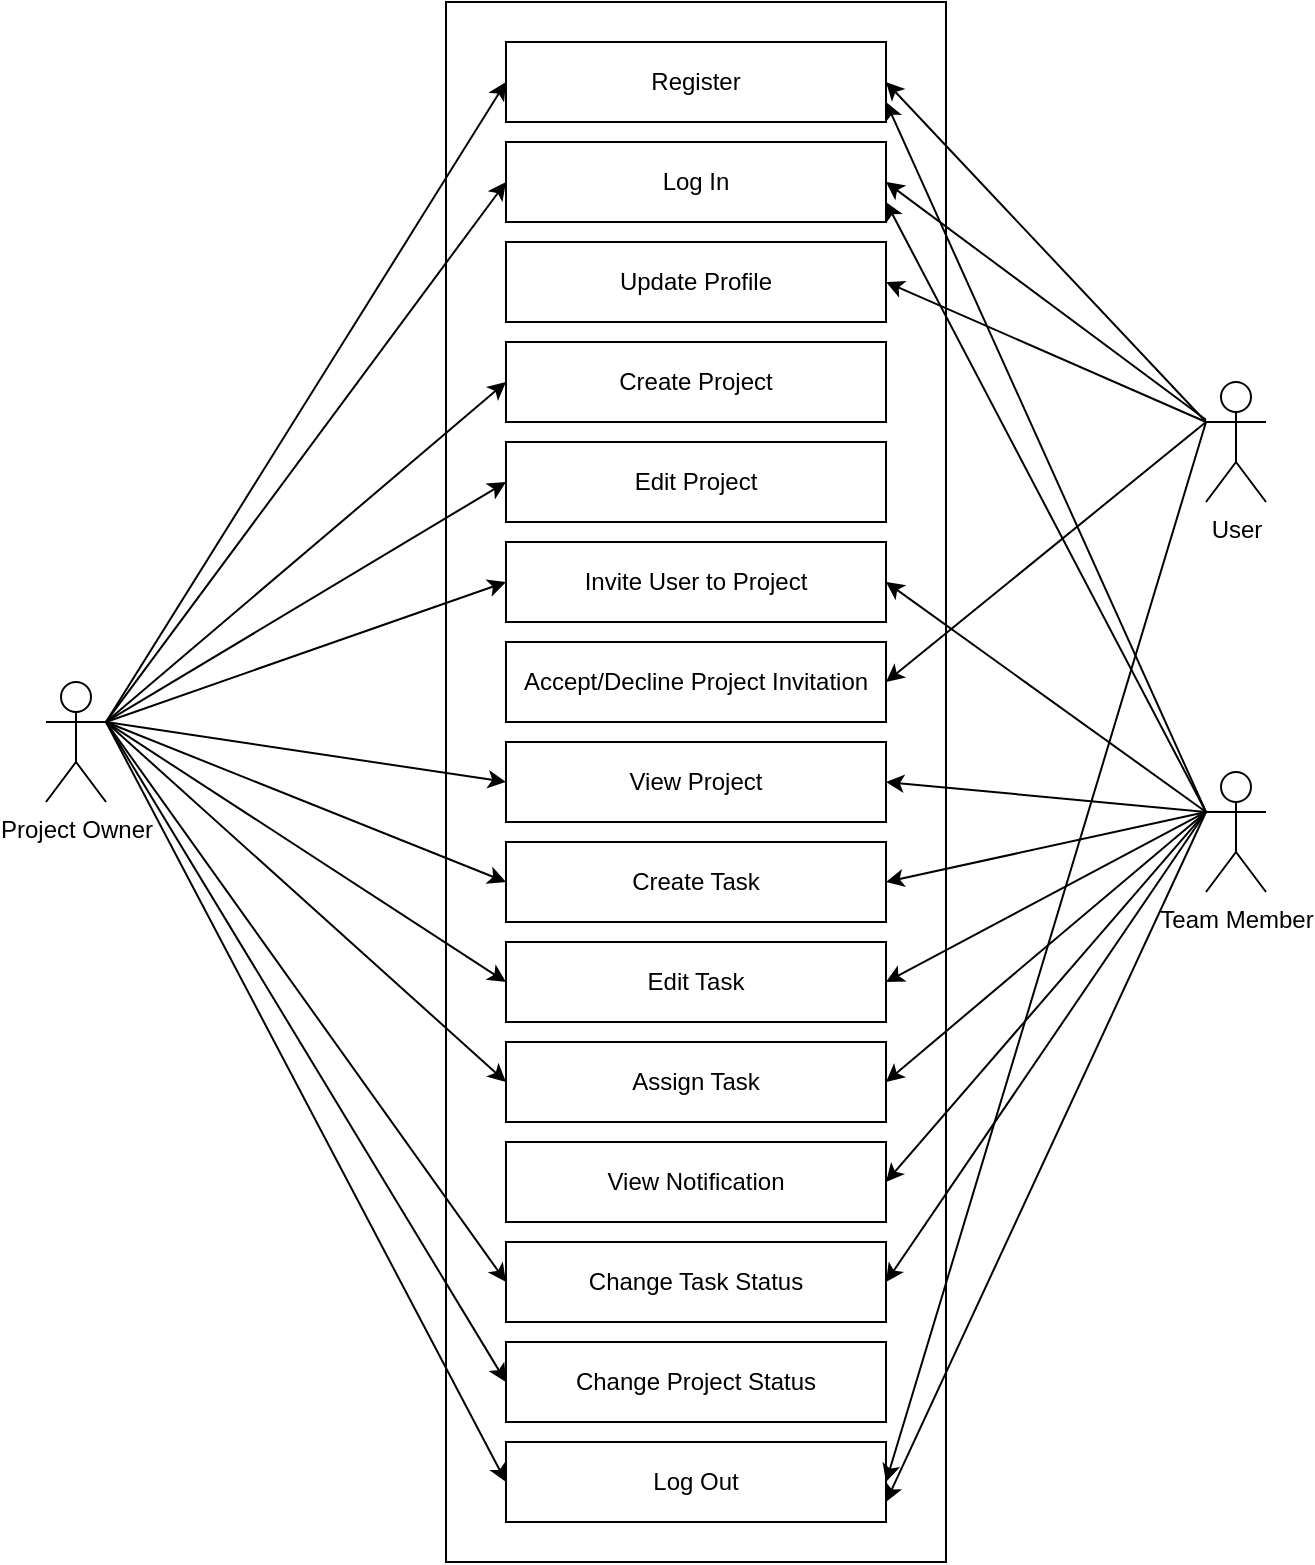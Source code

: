 <mxfile version="21.7.5" type="device">
  <diagram name="Page-1" id="B9dQ17tNpY4ecpJMcBIy">
    <mxGraphModel dx="1694" dy="798" grid="1" gridSize="10" guides="1" tooltips="1" connect="1" arrows="1" fold="1" page="1" pageScale="1" pageWidth="850" pageHeight="1100" math="0" shadow="0">
      <root>
        <mxCell id="0" />
        <mxCell id="1" parent="0" />
        <mxCell id="OtoIl-k9x1S5iqUxTkTx-52" value="" style="rounded=0;whiteSpace=wrap;html=1;" vertex="1" parent="1">
          <mxGeometry x="330" y="60" width="250" height="780" as="geometry" />
        </mxCell>
        <mxCell id="OtoIl-k9x1S5iqUxTkTx-1" value="Register" style="rounded=0;whiteSpace=wrap;html=1;" vertex="1" parent="1">
          <mxGeometry x="360" y="80" width="190" height="40" as="geometry" />
        </mxCell>
        <mxCell id="OtoIl-k9x1S5iqUxTkTx-23" value="Assign Task" style="rounded=0;whiteSpace=wrap;html=1;" vertex="1" parent="1">
          <mxGeometry x="360" y="580" width="190" height="40" as="geometry" />
        </mxCell>
        <mxCell id="OtoIl-k9x1S5iqUxTkTx-24" value="Edit Task" style="rounded=0;whiteSpace=wrap;html=1;" vertex="1" parent="1">
          <mxGeometry x="360" y="530" width="190" height="40" as="geometry" />
        </mxCell>
        <mxCell id="OtoIl-k9x1S5iqUxTkTx-25" value="Create Task" style="rounded=0;whiteSpace=wrap;html=1;" vertex="1" parent="1">
          <mxGeometry x="360" y="480" width="190" height="40" as="geometry" />
        </mxCell>
        <mxCell id="OtoIl-k9x1S5iqUxTkTx-26" value="View Project" style="rounded=0;whiteSpace=wrap;html=1;" vertex="1" parent="1">
          <mxGeometry x="360" y="430" width="190" height="40" as="geometry" />
        </mxCell>
        <mxCell id="OtoIl-k9x1S5iqUxTkTx-27" value="Accept/Decline Project Invitation" style="rounded=0;whiteSpace=wrap;html=1;" vertex="1" parent="1">
          <mxGeometry x="360" y="380" width="190" height="40" as="geometry" />
        </mxCell>
        <mxCell id="OtoIl-k9x1S5iqUxTkTx-28" value="Invite User to Project" style="rounded=0;whiteSpace=wrap;html=1;" vertex="1" parent="1">
          <mxGeometry x="360" y="330" width="190" height="40" as="geometry" />
        </mxCell>
        <mxCell id="OtoIl-k9x1S5iqUxTkTx-29" value="Edit Project" style="rounded=0;whiteSpace=wrap;html=1;" vertex="1" parent="1">
          <mxGeometry x="360" y="280" width="190" height="40" as="geometry" />
        </mxCell>
        <mxCell id="OtoIl-k9x1S5iqUxTkTx-30" value="Create Project" style="rounded=0;whiteSpace=wrap;html=1;" vertex="1" parent="1">
          <mxGeometry x="360" y="230" width="190" height="40" as="geometry" />
        </mxCell>
        <mxCell id="OtoIl-k9x1S5iqUxTkTx-31" value="Log In" style="rounded=0;whiteSpace=wrap;html=1;" vertex="1" parent="1">
          <mxGeometry x="360" y="130" width="190" height="40" as="geometry" />
        </mxCell>
        <mxCell id="OtoIl-k9x1S5iqUxTkTx-32" value="Update Profile" style="rounded=0;whiteSpace=wrap;html=1;" vertex="1" parent="1">
          <mxGeometry x="360" y="180" width="190" height="40" as="geometry" />
        </mxCell>
        <mxCell id="OtoIl-k9x1S5iqUxTkTx-38" value="View Notification" style="rounded=0;whiteSpace=wrap;html=1;" vertex="1" parent="1">
          <mxGeometry x="360" y="630" width="190" height="40" as="geometry" />
        </mxCell>
        <mxCell id="OtoIl-k9x1S5iqUxTkTx-40" value="Change Task Status" style="rounded=0;whiteSpace=wrap;html=1;" vertex="1" parent="1">
          <mxGeometry x="360" y="680" width="190" height="40" as="geometry" />
        </mxCell>
        <mxCell id="OtoIl-k9x1S5iqUxTkTx-43" value="Change Project Status" style="rounded=0;whiteSpace=wrap;html=1;" vertex="1" parent="1">
          <mxGeometry x="360" y="730" width="190" height="40" as="geometry" />
        </mxCell>
        <mxCell id="OtoIl-k9x1S5iqUxTkTx-47" value="Log Out" style="rounded=0;whiteSpace=wrap;html=1;" vertex="1" parent="1">
          <mxGeometry x="360" y="780" width="190" height="40" as="geometry" />
        </mxCell>
        <mxCell id="OtoIl-k9x1S5iqUxTkTx-51" value="Project Owner" style="shape=umlActor;verticalLabelPosition=bottom;verticalAlign=top;html=1;outlineConnect=0;" vertex="1" parent="1">
          <mxGeometry x="130" y="400" width="30" height="60" as="geometry" />
        </mxCell>
        <mxCell id="OtoIl-k9x1S5iqUxTkTx-53" value="Team Member" style="shape=umlActor;verticalLabelPosition=bottom;verticalAlign=top;html=1;outlineConnect=0;" vertex="1" parent="1">
          <mxGeometry x="710" y="445" width="30" height="60" as="geometry" />
        </mxCell>
        <mxCell id="OtoIl-k9x1S5iqUxTkTx-54" value="User" style="shape=umlActor;verticalLabelPosition=bottom;verticalAlign=top;html=1;outlineConnect=0;" vertex="1" parent="1">
          <mxGeometry x="710" y="250" width="30" height="60" as="geometry" />
        </mxCell>
        <mxCell id="OtoIl-k9x1S5iqUxTkTx-59" value="" style="endArrow=classic;html=1;rounded=0;entryX=1;entryY=0.5;entryDx=0;entryDy=0;exitX=0;exitY=0.333;exitDx=0;exitDy=0;exitPerimeter=0;" edge="1" parent="1" source="OtoIl-k9x1S5iqUxTkTx-54" target="OtoIl-k9x1S5iqUxTkTx-1">
          <mxGeometry width="50" height="50" relative="1" as="geometry">
            <mxPoint x="630" y="180" as="sourcePoint" />
            <mxPoint x="680" y="130" as="targetPoint" />
          </mxGeometry>
        </mxCell>
        <mxCell id="OtoIl-k9x1S5iqUxTkTx-62" value="" style="endArrow=classic;html=1;rounded=0;entryX=1;entryY=0.5;entryDx=0;entryDy=0;" edge="1" parent="1" source="OtoIl-k9x1S5iqUxTkTx-54" target="OtoIl-k9x1S5iqUxTkTx-31">
          <mxGeometry width="50" height="50" relative="1" as="geometry">
            <mxPoint x="740" y="160" as="sourcePoint" />
            <mxPoint x="592" y="113" as="targetPoint" />
          </mxGeometry>
        </mxCell>
        <mxCell id="OtoIl-k9x1S5iqUxTkTx-82" value="" style="endArrow=classic;html=1;rounded=0;entryX=1;entryY=0.5;entryDx=0;entryDy=0;exitX=0;exitY=0.333;exitDx=0;exitDy=0;exitPerimeter=0;" edge="1" parent="1" source="OtoIl-k9x1S5iqUxTkTx-54" target="OtoIl-k9x1S5iqUxTkTx-32">
          <mxGeometry width="50" height="50" relative="1" as="geometry">
            <mxPoint x="750" y="271" as="sourcePoint" />
            <mxPoint x="560" y="160" as="targetPoint" />
          </mxGeometry>
        </mxCell>
        <mxCell id="OtoIl-k9x1S5iqUxTkTx-91" value="" style="endArrow=classic;html=1;rounded=0;entryX=1;entryY=0.5;entryDx=0;entryDy=0;exitX=0;exitY=0.333;exitDx=0;exitDy=0;exitPerimeter=0;" edge="1" parent="1" source="OtoIl-k9x1S5iqUxTkTx-54" target="OtoIl-k9x1S5iqUxTkTx-27">
          <mxGeometry width="50" height="50" relative="1" as="geometry">
            <mxPoint x="710" y="280" as="sourcePoint" />
            <mxPoint x="560" y="210" as="targetPoint" />
          </mxGeometry>
        </mxCell>
        <mxCell id="OtoIl-k9x1S5iqUxTkTx-64" value="" style="endArrow=classic;html=1;rounded=0;entryX=1;entryY=0.5;entryDx=0;entryDy=0;exitX=0;exitY=0.333;exitDx=0;exitDy=0;exitPerimeter=0;" edge="1" parent="1" source="OtoIl-k9x1S5iqUxTkTx-54" target="OtoIl-k9x1S5iqUxTkTx-47">
          <mxGeometry width="50" height="50" relative="1" as="geometry">
            <mxPoint x="750" y="170" as="sourcePoint" />
            <mxPoint x="610" y="851.103" as="targetPoint" />
          </mxGeometry>
        </mxCell>
        <mxCell id="OtoIl-k9x1S5iqUxTkTx-65" value="" style="endArrow=classic;html=1;rounded=0;exitX=1;exitY=0.333;exitDx=0;exitDy=0;exitPerimeter=0;entryX=0;entryY=0.5;entryDx=0;entryDy=0;" edge="1" parent="1" source="OtoIl-k9x1S5iqUxTkTx-51" target="OtoIl-k9x1S5iqUxTkTx-1">
          <mxGeometry width="50" height="50" relative="1" as="geometry">
            <mxPoint x="170" y="370" as="sourcePoint" />
            <mxPoint x="200" y="170" as="targetPoint" />
          </mxGeometry>
        </mxCell>
        <mxCell id="OtoIl-k9x1S5iqUxTkTx-67" value="" style="endArrow=classic;html=1;rounded=0;exitX=1;exitY=0.333;exitDx=0;exitDy=0;exitPerimeter=0;entryX=0;entryY=0.5;entryDx=0;entryDy=0;" edge="1" parent="1" source="OtoIl-k9x1S5iqUxTkTx-51" target="OtoIl-k9x1S5iqUxTkTx-31">
          <mxGeometry width="50" height="50" relative="1" as="geometry">
            <mxPoint x="140" y="390" as="sourcePoint" />
            <mxPoint x="370" y="110" as="targetPoint" />
          </mxGeometry>
        </mxCell>
        <mxCell id="OtoIl-k9x1S5iqUxTkTx-69" value="" style="endArrow=classic;html=1;rounded=0;exitX=1;exitY=0.333;exitDx=0;exitDy=0;exitPerimeter=0;entryX=0;entryY=0.5;entryDx=0;entryDy=0;" edge="1" parent="1" source="OtoIl-k9x1S5iqUxTkTx-51" target="OtoIl-k9x1S5iqUxTkTx-30">
          <mxGeometry width="50" height="50" relative="1" as="geometry">
            <mxPoint x="160" y="410" as="sourcePoint" />
            <mxPoint x="370" y="210" as="targetPoint" />
          </mxGeometry>
        </mxCell>
        <mxCell id="OtoIl-k9x1S5iqUxTkTx-70" value="" style="endArrow=classic;html=1;rounded=0;exitX=1;exitY=0.333;exitDx=0;exitDy=0;exitPerimeter=0;entryX=0;entryY=0.5;entryDx=0;entryDy=0;" edge="1" parent="1" source="OtoIl-k9x1S5iqUxTkTx-51" target="OtoIl-k9x1S5iqUxTkTx-29">
          <mxGeometry width="50" height="50" relative="1" as="geometry">
            <mxPoint x="170" y="420" as="sourcePoint" />
            <mxPoint x="370" y="260" as="targetPoint" />
          </mxGeometry>
        </mxCell>
        <mxCell id="OtoIl-k9x1S5iqUxTkTx-71" value="" style="endArrow=classic;html=1;rounded=0;exitX=1;exitY=0.333;exitDx=0;exitDy=0;exitPerimeter=0;entryX=0;entryY=0.5;entryDx=0;entryDy=0;" edge="1" parent="1" source="OtoIl-k9x1S5iqUxTkTx-51" target="OtoIl-k9x1S5iqUxTkTx-28">
          <mxGeometry width="50" height="50" relative="1" as="geometry">
            <mxPoint x="180" y="430" as="sourcePoint" />
            <mxPoint x="370" y="310" as="targetPoint" />
          </mxGeometry>
        </mxCell>
        <mxCell id="OtoIl-k9x1S5iqUxTkTx-72" value="" style="endArrow=classic;html=1;rounded=0;entryX=0;entryY=0.5;entryDx=0;entryDy=0;exitX=1;exitY=0.333;exitDx=0;exitDy=0;exitPerimeter=0;" edge="1" parent="1" source="OtoIl-k9x1S5iqUxTkTx-51" target="OtoIl-k9x1S5iqUxTkTx-26">
          <mxGeometry width="50" height="50" relative="1" as="geometry">
            <mxPoint x="130" y="380" as="sourcePoint" />
            <mxPoint x="370" y="360" as="targetPoint" />
          </mxGeometry>
        </mxCell>
        <mxCell id="OtoIl-k9x1S5iqUxTkTx-73" value="" style="endArrow=classic;html=1;rounded=0;exitX=1;exitY=0.333;exitDx=0;exitDy=0;exitPerimeter=0;entryX=0;entryY=0.5;entryDx=0;entryDy=0;" edge="1" parent="1" source="OtoIl-k9x1S5iqUxTkTx-51" target="OtoIl-k9x1S5iqUxTkTx-25">
          <mxGeometry width="50" height="50" relative="1" as="geometry">
            <mxPoint x="200" y="450" as="sourcePoint" />
            <mxPoint x="370" y="460" as="targetPoint" />
          </mxGeometry>
        </mxCell>
        <mxCell id="OtoIl-k9x1S5iqUxTkTx-74" value="" style="endArrow=classic;html=1;rounded=0;exitX=1;exitY=0.333;exitDx=0;exitDy=0;exitPerimeter=0;entryX=0;entryY=0.5;entryDx=0;entryDy=0;" edge="1" parent="1" source="OtoIl-k9x1S5iqUxTkTx-51" target="OtoIl-k9x1S5iqUxTkTx-24">
          <mxGeometry width="50" height="50" relative="1" as="geometry">
            <mxPoint x="210" y="460" as="sourcePoint" />
            <mxPoint x="370" y="510" as="targetPoint" />
          </mxGeometry>
        </mxCell>
        <mxCell id="OtoIl-k9x1S5iqUxTkTx-75" value="" style="endArrow=classic;html=1;rounded=0;exitX=1;exitY=0.333;exitDx=0;exitDy=0;exitPerimeter=0;entryX=0;entryY=0.5;entryDx=0;entryDy=0;" edge="1" parent="1" source="OtoIl-k9x1S5iqUxTkTx-51" target="OtoIl-k9x1S5iqUxTkTx-23">
          <mxGeometry width="50" height="50" relative="1" as="geometry">
            <mxPoint x="220" y="470" as="sourcePoint" />
            <mxPoint x="370" y="560" as="targetPoint" />
          </mxGeometry>
        </mxCell>
        <mxCell id="OtoIl-k9x1S5iqUxTkTx-77" value="" style="endArrow=classic;html=1;rounded=0;exitX=1;exitY=0.333;exitDx=0;exitDy=0;exitPerimeter=0;entryX=0;entryY=0.5;entryDx=0;entryDy=0;" edge="1" parent="1" source="OtoIl-k9x1S5iqUxTkTx-51" target="OtoIl-k9x1S5iqUxTkTx-40">
          <mxGeometry width="50" height="50" relative="1" as="geometry">
            <mxPoint x="230" y="480" as="sourcePoint" />
            <mxPoint x="370" y="610" as="targetPoint" />
          </mxGeometry>
        </mxCell>
        <mxCell id="OtoIl-k9x1S5iqUxTkTx-78" value="" style="endArrow=classic;html=1;rounded=0;exitX=1;exitY=0.333;exitDx=0;exitDy=0;exitPerimeter=0;entryX=0;entryY=0.5;entryDx=0;entryDy=0;" edge="1" parent="1" source="OtoIl-k9x1S5iqUxTkTx-51" target="OtoIl-k9x1S5iqUxTkTx-43">
          <mxGeometry width="50" height="50" relative="1" as="geometry">
            <mxPoint x="240" y="490" as="sourcePoint" />
            <mxPoint x="370" y="760" as="targetPoint" />
          </mxGeometry>
        </mxCell>
        <mxCell id="OtoIl-k9x1S5iqUxTkTx-79" value="" style="endArrow=classic;html=1;rounded=0;exitX=1;exitY=0.333;exitDx=0;exitDy=0;exitPerimeter=0;entryX=0;entryY=0.5;entryDx=0;entryDy=0;" edge="1" parent="1" source="OtoIl-k9x1S5iqUxTkTx-51" target="OtoIl-k9x1S5iqUxTkTx-47">
          <mxGeometry width="50" height="50" relative="1" as="geometry">
            <mxPoint x="250" y="500" as="sourcePoint" />
            <mxPoint x="370" y="810" as="targetPoint" />
          </mxGeometry>
        </mxCell>
        <mxCell id="OtoIl-k9x1S5iqUxTkTx-80" value="" style="endArrow=classic;html=1;rounded=0;exitX=0;exitY=0.333;exitDx=0;exitDy=0;exitPerimeter=0;entryX=1;entryY=0.75;entryDx=0;entryDy=0;" edge="1" parent="1" source="OtoIl-k9x1S5iqUxTkTx-53" target="OtoIl-k9x1S5iqUxTkTx-1">
          <mxGeometry width="50" height="50" relative="1" as="geometry">
            <mxPoint x="680" y="480" as="sourcePoint" />
            <mxPoint x="730" y="430" as="targetPoint" />
          </mxGeometry>
        </mxCell>
        <mxCell id="OtoIl-k9x1S5iqUxTkTx-81" value="" style="endArrow=classic;html=1;rounded=0;exitX=0;exitY=0.333;exitDx=0;exitDy=0;exitPerimeter=0;entryX=1;entryY=0.75;entryDx=0;entryDy=0;" edge="1" parent="1" source="OtoIl-k9x1S5iqUxTkTx-53" target="OtoIl-k9x1S5iqUxTkTx-31">
          <mxGeometry width="50" height="50" relative="1" as="geometry">
            <mxPoint x="750" y="475" as="sourcePoint" />
            <mxPoint x="560" y="120" as="targetPoint" />
          </mxGeometry>
        </mxCell>
        <mxCell id="OtoIl-k9x1S5iqUxTkTx-83" value="" style="endArrow=classic;html=1;rounded=0;entryX=1;entryY=0.5;entryDx=0;entryDy=0;exitX=0;exitY=0.333;exitDx=0;exitDy=0;exitPerimeter=0;" edge="1" parent="1" source="OtoIl-k9x1S5iqUxTkTx-53" target="OtoIl-k9x1S5iqUxTkTx-28">
          <mxGeometry width="50" height="50" relative="1" as="geometry">
            <mxPoint x="720" y="470" as="sourcePoint" />
            <mxPoint x="560" y="170" as="targetPoint" />
          </mxGeometry>
        </mxCell>
        <mxCell id="OtoIl-k9x1S5iqUxTkTx-84" value="" style="endArrow=classic;html=1;rounded=0;entryX=1;entryY=0.5;entryDx=0;entryDy=0;exitX=0;exitY=0.333;exitDx=0;exitDy=0;exitPerimeter=0;" edge="1" parent="1" source="OtoIl-k9x1S5iqUxTkTx-53" target="OtoIl-k9x1S5iqUxTkTx-26">
          <mxGeometry width="50" height="50" relative="1" as="geometry">
            <mxPoint x="730" y="480" as="sourcePoint" />
            <mxPoint x="560" y="360" as="targetPoint" />
          </mxGeometry>
        </mxCell>
        <mxCell id="OtoIl-k9x1S5iqUxTkTx-85" value="" style="endArrow=classic;html=1;rounded=0;entryX=1;entryY=0.5;entryDx=0;entryDy=0;exitX=0;exitY=0.333;exitDx=0;exitDy=0;exitPerimeter=0;" edge="1" parent="1" source="OtoIl-k9x1S5iqUxTkTx-53" target="OtoIl-k9x1S5iqUxTkTx-25">
          <mxGeometry width="50" height="50" relative="1" as="geometry">
            <mxPoint x="740" y="490" as="sourcePoint" />
            <mxPoint x="560" y="460" as="targetPoint" />
          </mxGeometry>
        </mxCell>
        <mxCell id="OtoIl-k9x1S5iqUxTkTx-86" value="" style="endArrow=classic;html=1;rounded=0;entryX=1;entryY=0.5;entryDx=0;entryDy=0;exitX=0;exitY=0.333;exitDx=0;exitDy=0;exitPerimeter=0;" edge="1" parent="1" source="OtoIl-k9x1S5iqUxTkTx-53" target="OtoIl-k9x1S5iqUxTkTx-24">
          <mxGeometry width="50" height="50" relative="1" as="geometry">
            <mxPoint x="750" y="500" as="sourcePoint" />
            <mxPoint x="560" y="510" as="targetPoint" />
          </mxGeometry>
        </mxCell>
        <mxCell id="OtoIl-k9x1S5iqUxTkTx-87" value="" style="endArrow=classic;html=1;rounded=0;entryX=1;entryY=0.5;entryDx=0;entryDy=0;exitX=0;exitY=0.333;exitDx=0;exitDy=0;exitPerimeter=0;" edge="1" parent="1" source="OtoIl-k9x1S5iqUxTkTx-53" target="OtoIl-k9x1S5iqUxTkTx-23">
          <mxGeometry width="50" height="50" relative="1" as="geometry">
            <mxPoint x="760" y="510" as="sourcePoint" />
            <mxPoint x="560" y="560" as="targetPoint" />
          </mxGeometry>
        </mxCell>
        <mxCell id="OtoIl-k9x1S5iqUxTkTx-88" value="" style="endArrow=classic;html=1;rounded=0;entryX=1;entryY=0.5;entryDx=0;entryDy=0;exitX=0;exitY=0.333;exitDx=0;exitDy=0;exitPerimeter=0;" edge="1" parent="1" source="OtoIl-k9x1S5iqUxTkTx-53" target="OtoIl-k9x1S5iqUxTkTx-38">
          <mxGeometry width="50" height="50" relative="1" as="geometry">
            <mxPoint x="770" y="520" as="sourcePoint" />
            <mxPoint x="560" y="610" as="targetPoint" />
          </mxGeometry>
        </mxCell>
        <mxCell id="OtoIl-k9x1S5iqUxTkTx-89" value="" style="endArrow=classic;html=1;rounded=0;entryX=1;entryY=0.5;entryDx=0;entryDy=0;exitX=0;exitY=0.333;exitDx=0;exitDy=0;exitPerimeter=0;" edge="1" parent="1" source="OtoIl-k9x1S5iqUxTkTx-53" target="OtoIl-k9x1S5iqUxTkTx-40">
          <mxGeometry width="50" height="50" relative="1" as="geometry">
            <mxPoint x="780" y="530" as="sourcePoint" />
            <mxPoint x="560" y="710" as="targetPoint" />
          </mxGeometry>
        </mxCell>
        <mxCell id="OtoIl-k9x1S5iqUxTkTx-90" value="" style="endArrow=classic;html=1;rounded=0;entryX=1;entryY=0.75;entryDx=0;entryDy=0;exitX=0;exitY=0.333;exitDx=0;exitDy=0;exitPerimeter=0;" edge="1" parent="1" source="OtoIl-k9x1S5iqUxTkTx-53" target="OtoIl-k9x1S5iqUxTkTx-47">
          <mxGeometry width="50" height="50" relative="1" as="geometry">
            <mxPoint x="790" y="540" as="sourcePoint" />
            <mxPoint x="560" y="760" as="targetPoint" />
          </mxGeometry>
        </mxCell>
      </root>
    </mxGraphModel>
  </diagram>
</mxfile>

